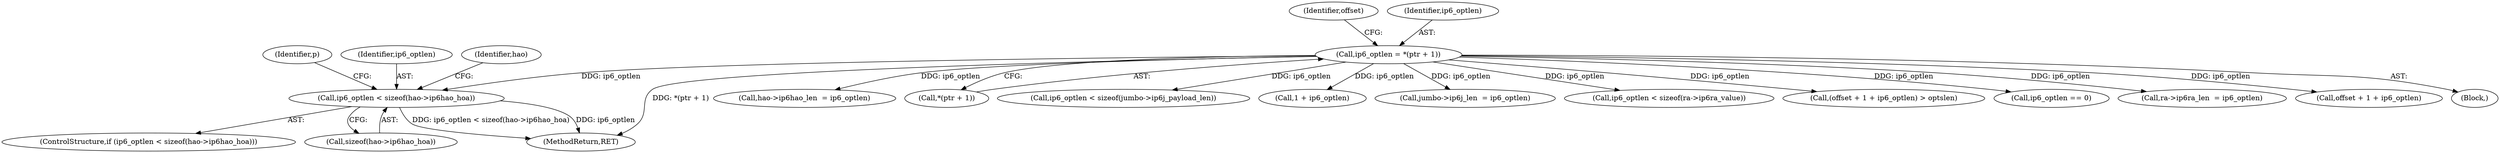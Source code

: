digraph "0_suricata_11f3659f64a4e42e90cb3c09fcef66894205aefe@API" {
"1000706" [label="(Call,ip6_optlen < sizeof(hao->ip6hao_hoa))"];
"1000551" [label="(Call,ip6_optlen = *(ptr + 1))"];
"1000705" [label="(ControlStructure,if (ip6_optlen < sizeof(hao->ip6hao_hoa)))"];
"1000700" [label="(Call,hao->ip6hao_len  = ip6_optlen)"];
"1000714" [label="(Identifier,p)"];
"1000553" [label="(Call,*(ptr + 1))"];
"1000560" [label="(Identifier,offset)"];
"1000656" [label="(Call,ip6_optlen < sizeof(jumbo->ip6j_payload_len))"];
"1000561" [label="(Call,1 + ip6_optlen)"];
"1000708" [label="(Call,sizeof(hao->ip6hao_hoa))"];
"1000650" [label="(Call,jumbo->ip6j_len  = ip6_optlen)"];
"1000552" [label="(Identifier,ip6_optlen)"];
"1000604" [label="(Call,ip6_optlen < sizeof(ra->ip6ra_value))"];
"1000707" [label="(Identifier,ip6_optlen)"];
"1000551" [label="(Call,ip6_optlen = *(ptr + 1))"];
"1001089" [label="(MethodReturn,RET)"];
"1000558" [label="(Call,(offset + 1 + ip6_optlen) > optslen)"];
"1000706" [label="(Call,ip6_optlen < sizeof(hao->ip6hao_hoa))"];
"1000720" [label="(Identifier,hao)"];
"1000579" [label="(Call,ip6_optlen == 0)"];
"1000598" [label="(Call,ra->ip6ra_len  = ip6_optlen)"];
"1000559" [label="(Call,offset + 1 + ip6_optlen)"];
"1000525" [label="(Block,)"];
"1000706" -> "1000705"  [label="AST: "];
"1000706" -> "1000708"  [label="CFG: "];
"1000707" -> "1000706"  [label="AST: "];
"1000708" -> "1000706"  [label="AST: "];
"1000714" -> "1000706"  [label="CFG: "];
"1000720" -> "1000706"  [label="CFG: "];
"1000706" -> "1001089"  [label="DDG: ip6_optlen < sizeof(hao->ip6hao_hoa)"];
"1000706" -> "1001089"  [label="DDG: ip6_optlen"];
"1000551" -> "1000706"  [label="DDG: ip6_optlen"];
"1000551" -> "1000525"  [label="AST: "];
"1000551" -> "1000553"  [label="CFG: "];
"1000552" -> "1000551"  [label="AST: "];
"1000553" -> "1000551"  [label="AST: "];
"1000560" -> "1000551"  [label="CFG: "];
"1000551" -> "1001089"  [label="DDG: *(ptr + 1)"];
"1000551" -> "1000558"  [label="DDG: ip6_optlen"];
"1000551" -> "1000559"  [label="DDG: ip6_optlen"];
"1000551" -> "1000561"  [label="DDG: ip6_optlen"];
"1000551" -> "1000579"  [label="DDG: ip6_optlen"];
"1000551" -> "1000598"  [label="DDG: ip6_optlen"];
"1000551" -> "1000604"  [label="DDG: ip6_optlen"];
"1000551" -> "1000650"  [label="DDG: ip6_optlen"];
"1000551" -> "1000656"  [label="DDG: ip6_optlen"];
"1000551" -> "1000700"  [label="DDG: ip6_optlen"];
}
